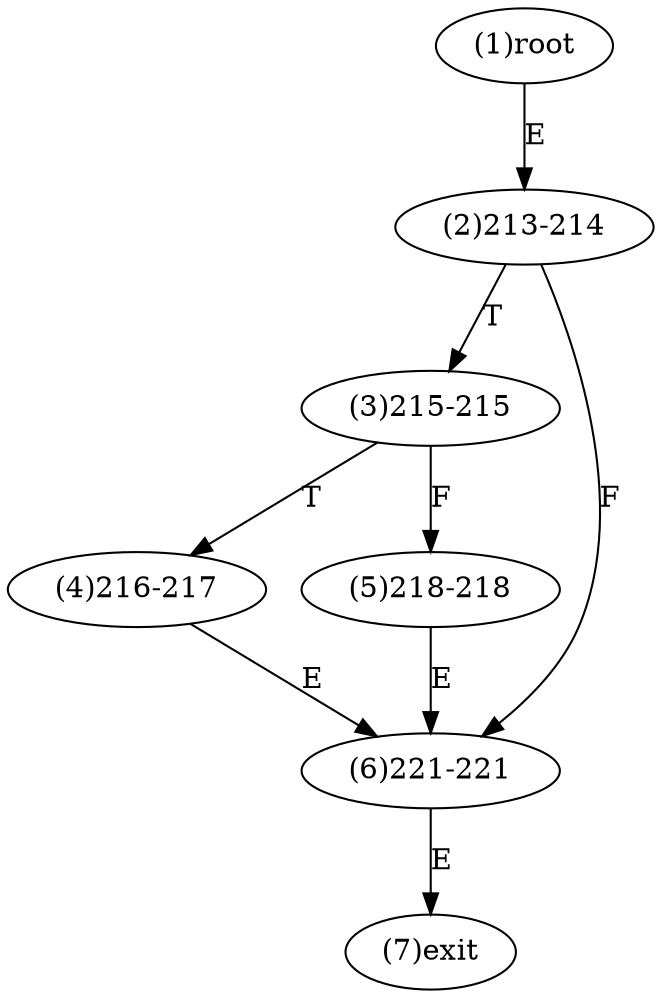 digraph "" { 
1[ label="(1)root"];
2[ label="(2)213-214"];
3[ label="(3)215-215"];
4[ label="(4)216-217"];
5[ label="(5)218-218"];
6[ label="(6)221-221"];
7[ label="(7)exit"];
1->2[ label="E"];
2->6[ label="F"];
2->3[ label="T"];
3->5[ label="F"];
3->4[ label="T"];
4->6[ label="E"];
5->6[ label="E"];
6->7[ label="E"];
}